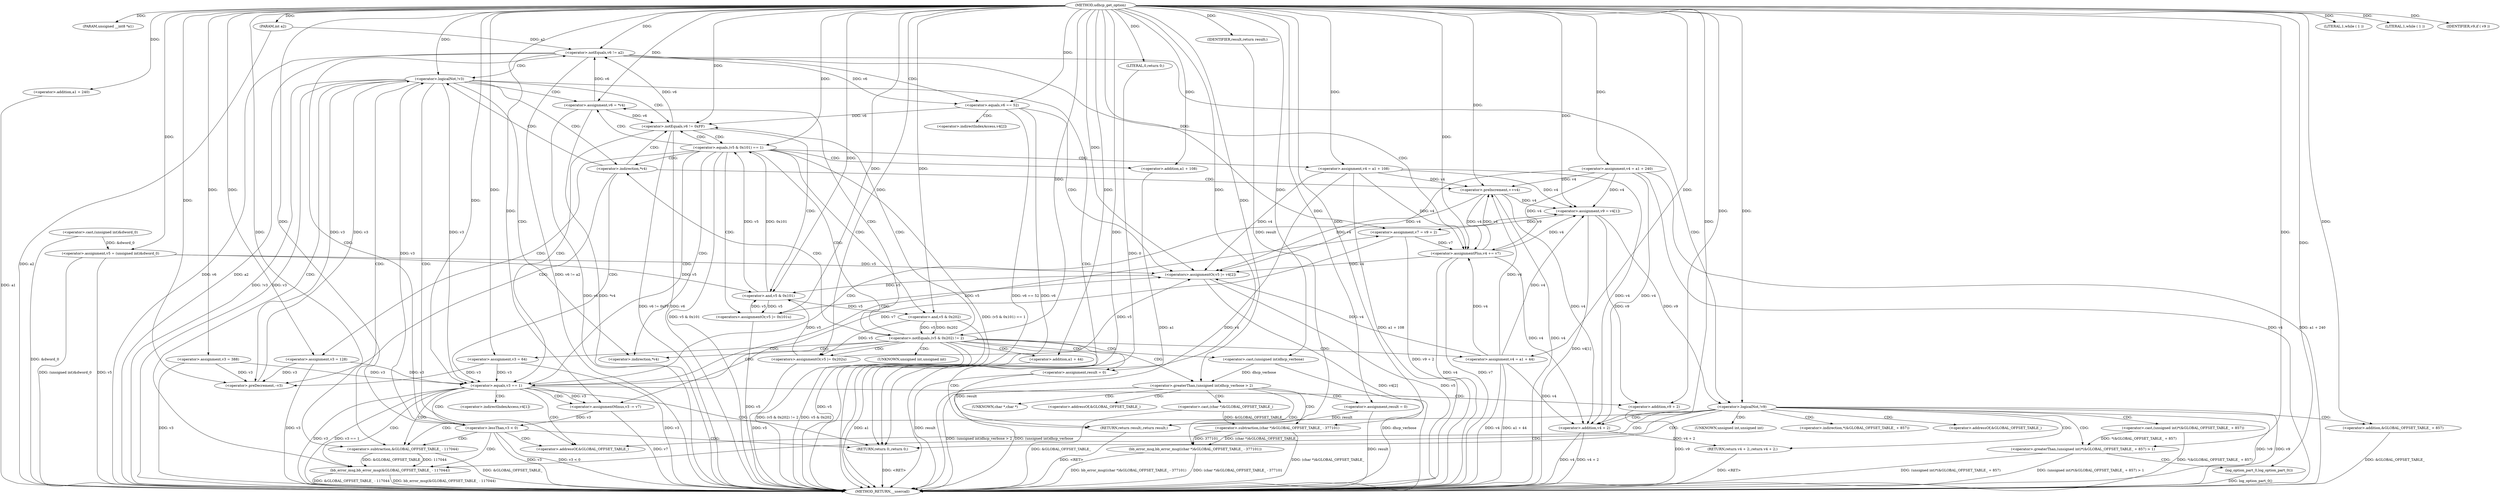 digraph udhcp_get_option {  
"1000108" [label = "(METHOD,udhcp_get_option)" ]
"1000292" [label = "(METHOD_RETURN,__usercall)" ]
"1000109" [label = "(PARAM,unsigned __int8 *a1)" ]
"1000110" [label = "(PARAM,int a2)" ]
"1000119" [label = "(<operator>.assignment,v3 = 388)" ]
"1000122" [label = "(<operator>.assignment,v4 = a1 + 240)" ]
"1000124" [label = "(<operator>.addition,a1 + 240)" ]
"1000127" [label = "(<operator>.assignment,v5 = (unsigned int)&dword_0)" ]
"1000129" [label = "(<operator>.cast,(unsigned int)&dword_0)" ]
"1000134" [label = "(LITERAL,1,while ( 1 ))" ]
"1000137" [label = "(LITERAL,1,while ( 1 ))" ]
"1000139" [label = "(<operator>.assignment,v6 = *v4)" ]
"1000147" [label = "(<operator>.preDecrement,--v3)" ]
"1000149" [label = "(<operator>.preIncrement,++v4)" ]
"1000153" [label = "(<operator>.logicalNot,!v3)" ]
"1000157" [label = "(<operator>.notEquals,v6 != 0xFF)" ]
"1000162" [label = "(<operator>.equals,(v5 & 0x101) == 1)" ]
"1000163" [label = "(<operator>.and,v5 & 0x101)" ]
"1000168" [label = "(<operators>.assignmentOr,v5 |= 0x101u)" ]
"1000171" [label = "(<operator>.assignment,v3 = 128)" ]
"1000174" [label = "(<operator>.assignment,v4 = a1 + 108)" ]
"1000176" [label = "(<operator>.addition,a1 + 108)" ]
"1000182" [label = "(<operator>.notEquals,(v5 & 0x202) != 2)" ]
"1000183" [label = "(<operator>.and,v5 & 0x202)" ]
"1000188" [label = "(<operator>.assignment,result = 0)" ]
"1000192" [label = "(<operator>.greaterThan,(unsigned int)dhcp_verbose > 2)" ]
"1000193" [label = "(<operator>.cast,(unsigned int)dhcp_verbose)" ]
"1000198" [label = "(bb_error_msg,bb_error_msg((char *)&GLOBAL_OFFSET_TABLE_ - 377101))" ]
"1000199" [label = "(<operator>.subtraction,(char *)&GLOBAL_OFFSET_TABLE_ - 377101)" ]
"1000200" [label = "(<operator>.cast,(char *)&GLOBAL_OFFSET_TABLE_)" ]
"1000205" [label = "(<operator>.assignment,result = 0)" ]
"1000208" [label = "(RETURN,return result;,return result;)" ]
"1000209" [label = "(IDENTIFIER,result,return result;)" ]
"1000210" [label = "(<operators>.assignmentOr,v5 |= 0x202u)" ]
"1000213" [label = "(<operator>.assignment,v3 = 64)" ]
"1000216" [label = "(<operator>.assignment,v4 = a1 + 44)" ]
"1000218" [label = "(<operator>.addition,a1 + 44)" ]
"1000222" [label = "(<operator>.equals,v3 == 1)" ]
"1000226" [label = "(<operator>.assignment,v9 = v4[1])" ]
"1000231" [label = "(<operator>.assignment,v7 = v9 + 2)" ]
"1000233" [label = "(<operator>.addition,v9 + 2)" ]
"1000236" [label = "(<operator>.assignmentMinus,v3 -= v7)" ]
"1000240" [label = "(<operator>.lessThan,v3 < 0)" ]
"1000245" [label = "(<operator>.notEquals,v6 != a2)" ]
"1000250" [label = "(<operator>.equals,v6 == 52)" ]
"1000255" [label = "(IDENTIFIER,v9,if ( v9 ))" ]
"1000256" [label = "(<operators>.assignmentOr,v5 |= v4[2])" ]
"1000261" [label = "(<operator>.assignmentPlus,v4 += v7)" ]
"1000266" [label = "(<operator>.logicalNot,!v9)" ]
"1000270" [label = "(bb_error_msg,bb_error_msg(&GLOBAL_OFFSET_TABLE_ - 117044))" ]
"1000271" [label = "(<operator>.subtraction,&GLOBAL_OFFSET_TABLE_ - 117044)" ]
"1000275" [label = "(RETURN,return 0;,return 0;)" ]
"1000276" [label = "(LITERAL,0,return 0;)" ]
"1000278" [label = "(<operator>.greaterThan,(unsigned int)*(&GLOBAL_OFFSET_TABLE_ + 857) > 1)" ]
"1000279" [label = "(<operator>.cast,(unsigned int)*(&GLOBAL_OFFSET_TABLE_ + 857))" ]
"1000282" [label = "(<operator>.addition,&GLOBAL_OFFSET_TABLE_ + 857)" ]
"1000287" [label = "(log_option_part_0,log_option_part_0())" ]
"1000288" [label = "(RETURN,return v4 + 2;,return v4 + 2;)" ]
"1000289" [label = "(<operator>.addition,v4 + 2)" ]
"1000141" [label = "(<operator>.indirection,*v4)" ]
"1000144" [label = "(<operator>.indirection,*v4)" ]
"1000194" [label = "(UNKNOWN,unsigned int,unsigned int)" ]
"1000201" [label = "(UNKNOWN,char *,char *)" ]
"1000202" [label = "(<operator>.addressOf,&GLOBAL_OFFSET_TABLE_)" ]
"1000228" [label = "(<operator>.indirectIndexAccess,v4[1])" ]
"1000258" [label = "(<operator>.indirectIndexAccess,v4[2])" ]
"1000272" [label = "(<operator>.addressOf,&GLOBAL_OFFSET_TABLE_)" ]
"1000280" [label = "(UNKNOWN,unsigned int,unsigned int)" ]
"1000281" [label = "(<operator>.indirection,*(&GLOBAL_OFFSET_TABLE_ + 857))" ]
"1000283" [label = "(<operator>.addressOf,&GLOBAL_OFFSET_TABLE_)" ]
  "1000275" -> "1000292"  [ label = "DDG: <RET>"] 
  "1000288" -> "1000292"  [ label = "DDG: <RET>"] 
  "1000208" -> "1000292"  [ label = "DDG: <RET>"] 
  "1000289" -> "1000292"  [ label = "DDG: v4 + 2"] 
  "1000222" -> "1000292"  [ label = "DDG: v3 == 1"] 
  "1000205" -> "1000292"  [ label = "DDG: result"] 
  "1000226" -> "1000292"  [ label = "DDG: v4[1]"] 
  "1000193" -> "1000292"  [ label = "DDG: dhcp_verbose"] 
  "1000250" -> "1000292"  [ label = "DDG: v6"] 
  "1000266" -> "1000292"  [ label = "DDG: v9"] 
  "1000216" -> "1000292"  [ label = "DDG: a1 + 44"] 
  "1000199" -> "1000292"  [ label = "DDG: (char *)&GLOBAL_OFFSET_TABLE_"] 
  "1000127" -> "1000292"  [ label = "DDG: v5"] 
  "1000198" -> "1000292"  [ label = "DDG: (char *)&GLOBAL_OFFSET_TABLE_ - 377101"] 
  "1000119" -> "1000292"  [ label = "DDG: v3"] 
  "1000162" -> "1000292"  [ label = "DDG: v5 & 0x101"] 
  "1000222" -> "1000292"  [ label = "DDG: v3"] 
  "1000188" -> "1000292"  [ label = "DDG: result"] 
  "1000122" -> "1000292"  [ label = "DDG: a1 + 240"] 
  "1000231" -> "1000292"  [ label = "DDG: v9 + 2"] 
  "1000256" -> "1000292"  [ label = "DDG: v4[2]"] 
  "1000183" -> "1000292"  [ label = "DDG: v5"] 
  "1000216" -> "1000292"  [ label = "DDG: v4"] 
  "1000210" -> "1000292"  [ label = "DDG: v5"] 
  "1000245" -> "1000292"  [ label = "DDG: v6"] 
  "1000157" -> "1000292"  [ label = "DDG: v6 != 0xFF"] 
  "1000289" -> "1000292"  [ label = "DDG: v4"] 
  "1000233" -> "1000292"  [ label = "DDG: v9"] 
  "1000282" -> "1000292"  [ label = "DDG: &GLOBAL_OFFSET_TABLE_"] 
  "1000271" -> "1000292"  [ label = "DDG: &GLOBAL_OFFSET_TABLE_"] 
  "1000213" -> "1000292"  [ label = "DDG: v3"] 
  "1000270" -> "1000292"  [ label = "DDG: bb_error_msg(&GLOBAL_OFFSET_TABLE_ - 117044)"] 
  "1000266" -> "1000292"  [ label = "DDG: !v9"] 
  "1000153" -> "1000292"  [ label = "DDG: !v3"] 
  "1000240" -> "1000292"  [ label = "DDG: v3"] 
  "1000110" -> "1000292"  [ label = "DDG: a2"] 
  "1000250" -> "1000292"  [ label = "DDG: v6 == 52"] 
  "1000182" -> "1000292"  [ label = "DDG: v5 & 0x202"] 
  "1000149" -> "1000292"  [ label = "DDG: v4"] 
  "1000182" -> "1000292"  [ label = "DDG: (v5 & 0x202) != 2"] 
  "1000157" -> "1000292"  [ label = "DDG: v6"] 
  "1000245" -> "1000292"  [ label = "DDG: a2"] 
  "1000270" -> "1000292"  [ label = "DDG: &GLOBAL_OFFSET_TABLE_ - 117044"] 
  "1000261" -> "1000292"  [ label = "DDG: v7"] 
  "1000192" -> "1000292"  [ label = "DDG: (unsigned int)dhcp_verbose"] 
  "1000278" -> "1000292"  [ label = "DDG: (unsigned int)*(&GLOBAL_OFFSET_TABLE_ + 857)"] 
  "1000129" -> "1000292"  [ label = "DDG: &dword_0"] 
  "1000287" -> "1000292"  [ label = "DDG: log_option_part_0()"] 
  "1000198" -> "1000292"  [ label = "DDG: bb_error_msg((char *)&GLOBAL_OFFSET_TABLE_ - 377101)"] 
  "1000256" -> "1000292"  [ label = "DDG: v5"] 
  "1000279" -> "1000292"  [ label = "DDG: *(&GLOBAL_OFFSET_TABLE_ + 857)"] 
  "1000139" -> "1000292"  [ label = "DDG: *v4"] 
  "1000124" -> "1000292"  [ label = "DDG: a1"] 
  "1000192" -> "1000292"  [ label = "DDG: (unsigned int)dhcp_verbose > 2"] 
  "1000176" -> "1000292"  [ label = "DDG: a1"] 
  "1000174" -> "1000292"  [ label = "DDG: a1 + 108"] 
  "1000168" -> "1000292"  [ label = "DDG: v5"] 
  "1000139" -> "1000292"  [ label = "DDG: v6"] 
  "1000278" -> "1000292"  [ label = "DDG: (unsigned int)*(&GLOBAL_OFFSET_TABLE_ + 857) > 1"] 
  "1000127" -> "1000292"  [ label = "DDG: (unsigned int)&dword_0"] 
  "1000236" -> "1000292"  [ label = "DDG: v7"] 
  "1000171" -> "1000292"  [ label = "DDG: v3"] 
  "1000200" -> "1000292"  [ label = "DDG: &GLOBAL_OFFSET_TABLE_"] 
  "1000174" -> "1000292"  [ label = "DDG: v4"] 
  "1000261" -> "1000292"  [ label = "DDG: v4"] 
  "1000153" -> "1000292"  [ label = "DDG: v3"] 
  "1000240" -> "1000292"  [ label = "DDG: v3 < 0"] 
  "1000245" -> "1000292"  [ label = "DDG: v6 != a2"] 
  "1000122" -> "1000292"  [ label = "DDG: v4"] 
  "1000218" -> "1000292"  [ label = "DDG: a1"] 
  "1000162" -> "1000292"  [ label = "DDG: (v5 & 0x101) == 1"] 
  "1000108" -> "1000109"  [ label = "DDG: "] 
  "1000108" -> "1000110"  [ label = "DDG: "] 
  "1000108" -> "1000119"  [ label = "DDG: "] 
  "1000108" -> "1000122"  [ label = "DDG: "] 
  "1000108" -> "1000124"  [ label = "DDG: "] 
  "1000129" -> "1000127"  [ label = "DDG: &dword_0"] 
  "1000108" -> "1000127"  [ label = "DDG: "] 
  "1000108" -> "1000134"  [ label = "DDG: "] 
  "1000108" -> "1000137"  [ label = "DDG: "] 
  "1000108" -> "1000139"  [ label = "DDG: "] 
  "1000119" -> "1000147"  [ label = "DDG: v3"] 
  "1000213" -> "1000147"  [ label = "DDG: v3"] 
  "1000171" -> "1000147"  [ label = "DDG: v3"] 
  "1000153" -> "1000147"  [ label = "DDG: v3"] 
  "1000108" -> "1000147"  [ label = "DDG: "] 
  "1000216" -> "1000149"  [ label = "DDG: v4"] 
  "1000122" -> "1000149"  [ label = "DDG: v4"] 
  "1000174" -> "1000149"  [ label = "DDG: v4"] 
  "1000261" -> "1000149"  [ label = "DDG: v4"] 
  "1000108" -> "1000149"  [ label = "DDG: "] 
  "1000240" -> "1000153"  [ label = "DDG: v3"] 
  "1000147" -> "1000153"  [ label = "DDG: v3"] 
  "1000108" -> "1000153"  [ label = "DDG: "] 
  "1000139" -> "1000157"  [ label = "DDG: v6"] 
  "1000250" -> "1000157"  [ label = "DDG: v6"] 
  "1000108" -> "1000157"  [ label = "DDG: "] 
  "1000163" -> "1000162"  [ label = "DDG: v5"] 
  "1000163" -> "1000162"  [ label = "DDG: 0x101"] 
  "1000127" -> "1000163"  [ label = "DDG: v5"] 
  "1000210" -> "1000163"  [ label = "DDG: v5"] 
  "1000256" -> "1000163"  [ label = "DDG: v5"] 
  "1000168" -> "1000163"  [ label = "DDG: v5"] 
  "1000108" -> "1000163"  [ label = "DDG: "] 
  "1000108" -> "1000162"  [ label = "DDG: "] 
  "1000108" -> "1000168"  [ label = "DDG: "] 
  "1000163" -> "1000168"  [ label = "DDG: v5"] 
  "1000108" -> "1000171"  [ label = "DDG: "] 
  "1000108" -> "1000174"  [ label = "DDG: "] 
  "1000108" -> "1000176"  [ label = "DDG: "] 
  "1000183" -> "1000182"  [ label = "DDG: v5"] 
  "1000183" -> "1000182"  [ label = "DDG: 0x202"] 
  "1000163" -> "1000183"  [ label = "DDG: v5"] 
  "1000108" -> "1000183"  [ label = "DDG: "] 
  "1000108" -> "1000182"  [ label = "DDG: "] 
  "1000108" -> "1000188"  [ label = "DDG: "] 
  "1000193" -> "1000192"  [ label = "DDG: dhcp_verbose"] 
  "1000108" -> "1000193"  [ label = "DDG: "] 
  "1000108" -> "1000192"  [ label = "DDG: "] 
  "1000199" -> "1000198"  [ label = "DDG: (char *)&GLOBAL_OFFSET_TABLE_"] 
  "1000199" -> "1000198"  [ label = "DDG: 377101"] 
  "1000200" -> "1000199"  [ label = "DDG: &GLOBAL_OFFSET_TABLE_"] 
  "1000108" -> "1000199"  [ label = "DDG: "] 
  "1000108" -> "1000205"  [ label = "DDG: "] 
  "1000209" -> "1000208"  [ label = "DDG: result"] 
  "1000188" -> "1000208"  [ label = "DDG: result"] 
  "1000205" -> "1000208"  [ label = "DDG: result"] 
  "1000108" -> "1000209"  [ label = "DDG: "] 
  "1000108" -> "1000210"  [ label = "DDG: "] 
  "1000183" -> "1000210"  [ label = "DDG: v5"] 
  "1000108" -> "1000213"  [ label = "DDG: "] 
  "1000108" -> "1000216"  [ label = "DDG: "] 
  "1000108" -> "1000218"  [ label = "DDG: "] 
  "1000119" -> "1000222"  [ label = "DDG: v3"] 
  "1000213" -> "1000222"  [ label = "DDG: v3"] 
  "1000171" -> "1000222"  [ label = "DDG: v3"] 
  "1000153" -> "1000222"  [ label = "DDG: v3"] 
  "1000108" -> "1000222"  [ label = "DDG: "] 
  "1000216" -> "1000226"  [ label = "DDG: v4"] 
  "1000149" -> "1000226"  [ label = "DDG: v4"] 
  "1000122" -> "1000226"  [ label = "DDG: v4"] 
  "1000174" -> "1000226"  [ label = "DDG: v4"] 
  "1000261" -> "1000226"  [ label = "DDG: v4"] 
  "1000108" -> "1000226"  [ label = "DDG: "] 
  "1000226" -> "1000231"  [ label = "DDG: v9"] 
  "1000108" -> "1000231"  [ label = "DDG: "] 
  "1000226" -> "1000233"  [ label = "DDG: v9"] 
  "1000108" -> "1000233"  [ label = "DDG: "] 
  "1000231" -> "1000236"  [ label = "DDG: v7"] 
  "1000108" -> "1000236"  [ label = "DDG: "] 
  "1000222" -> "1000236"  [ label = "DDG: v3"] 
  "1000236" -> "1000240"  [ label = "DDG: v3"] 
  "1000108" -> "1000240"  [ label = "DDG: "] 
  "1000157" -> "1000245"  [ label = "DDG: v6"] 
  "1000139" -> "1000245"  [ label = "DDG: v6"] 
  "1000108" -> "1000245"  [ label = "DDG: "] 
  "1000110" -> "1000245"  [ label = "DDG: a2"] 
  "1000245" -> "1000250"  [ label = "DDG: v6"] 
  "1000108" -> "1000250"  [ label = "DDG: "] 
  "1000108" -> "1000255"  [ label = "DDG: "] 
  "1000216" -> "1000256"  [ label = "DDG: v4"] 
  "1000149" -> "1000256"  [ label = "DDG: v4"] 
  "1000122" -> "1000256"  [ label = "DDG: v4"] 
  "1000174" -> "1000256"  [ label = "DDG: v4"] 
  "1000261" -> "1000256"  [ label = "DDG: v4"] 
  "1000127" -> "1000256"  [ label = "DDG: v5"] 
  "1000210" -> "1000256"  [ label = "DDG: v5"] 
  "1000168" -> "1000256"  [ label = "DDG: v5"] 
  "1000108" -> "1000256"  [ label = "DDG: "] 
  "1000108" -> "1000261"  [ label = "DDG: "] 
  "1000231" -> "1000261"  [ label = "DDG: v7"] 
  "1000216" -> "1000261"  [ label = "DDG: v4"] 
  "1000149" -> "1000261"  [ label = "DDG: v4"] 
  "1000122" -> "1000261"  [ label = "DDG: v4"] 
  "1000174" -> "1000261"  [ label = "DDG: v4"] 
  "1000108" -> "1000266"  [ label = "DDG: "] 
  "1000226" -> "1000266"  [ label = "DDG: v9"] 
  "1000271" -> "1000270"  [ label = "DDG: &GLOBAL_OFFSET_TABLE_"] 
  "1000271" -> "1000270"  [ label = "DDG: 117044"] 
  "1000108" -> "1000271"  [ label = "DDG: "] 
  "1000276" -> "1000275"  [ label = "DDG: 0"] 
  "1000108" -> "1000275"  [ label = "DDG: "] 
  "1000108" -> "1000276"  [ label = "DDG: "] 
  "1000279" -> "1000278"  [ label = "DDG: *(&GLOBAL_OFFSET_TABLE_ + 857)"] 
  "1000108" -> "1000282"  [ label = "DDG: "] 
  "1000108" -> "1000278"  [ label = "DDG: "] 
  "1000108" -> "1000287"  [ label = "DDG: "] 
  "1000289" -> "1000288"  [ label = "DDG: v4 + 2"] 
  "1000216" -> "1000289"  [ label = "DDG: v4"] 
  "1000149" -> "1000289"  [ label = "DDG: v4"] 
  "1000122" -> "1000289"  [ label = "DDG: v4"] 
  "1000174" -> "1000289"  [ label = "DDG: v4"] 
  "1000261" -> "1000289"  [ label = "DDG: v4"] 
  "1000108" -> "1000289"  [ label = "DDG: "] 
  "1000144" -> "1000153"  [ label = "CDG: "] 
  "1000144" -> "1000149"  [ label = "CDG: "] 
  "1000144" -> "1000147"  [ label = "CDG: "] 
  "1000144" -> "1000222"  [ label = "CDG: "] 
  "1000144" -> "1000157"  [ label = "CDG: "] 
  "1000153" -> "1000272"  [ label = "CDG: "] 
  "1000153" -> "1000271"  [ label = "CDG: "] 
  "1000153" -> "1000270"  [ label = "CDG: "] 
  "1000153" -> "1000275"  [ label = "CDG: "] 
  "1000153" -> "1000144"  [ label = "CDG: "] 
  "1000153" -> "1000141"  [ label = "CDG: "] 
  "1000153" -> "1000139"  [ label = "CDG: "] 
  "1000153" -> "1000157"  [ label = "CDG: "] 
  "1000157" -> "1000163"  [ label = "CDG: "] 
  "1000157" -> "1000162"  [ label = "CDG: "] 
  "1000157" -> "1000222"  [ label = "CDG: "] 
  "1000162" -> "1000176"  [ label = "CDG: "] 
  "1000162" -> "1000174"  [ label = "CDG: "] 
  "1000162" -> "1000171"  [ label = "CDG: "] 
  "1000162" -> "1000168"  [ label = "CDG: "] 
  "1000162" -> "1000183"  [ label = "CDG: "] 
  "1000162" -> "1000182"  [ label = "CDG: "] 
  "1000162" -> "1000222"  [ label = "CDG: "] 
  "1000162" -> "1000144"  [ label = "CDG: "] 
  "1000162" -> "1000141"  [ label = "CDG: "] 
  "1000162" -> "1000139"  [ label = "CDG: "] 
  "1000162" -> "1000157"  [ label = "CDG: "] 
  "1000182" -> "1000192"  [ label = "CDG: "] 
  "1000182" -> "1000188"  [ label = "CDG: "] 
  "1000182" -> "1000208"  [ label = "CDG: "] 
  "1000182" -> "1000194"  [ label = "CDG: "] 
  "1000182" -> "1000193"  [ label = "CDG: "] 
  "1000182" -> "1000218"  [ label = "CDG: "] 
  "1000182" -> "1000216"  [ label = "CDG: "] 
  "1000182" -> "1000213"  [ label = "CDG: "] 
  "1000182" -> "1000210"  [ label = "CDG: "] 
  "1000182" -> "1000222"  [ label = "CDG: "] 
  "1000182" -> "1000144"  [ label = "CDG: "] 
  "1000182" -> "1000141"  [ label = "CDG: "] 
  "1000182" -> "1000139"  [ label = "CDG: "] 
  "1000182" -> "1000157"  [ label = "CDG: "] 
  "1000192" -> "1000205"  [ label = "CDG: "] 
  "1000192" -> "1000202"  [ label = "CDG: "] 
  "1000192" -> "1000201"  [ label = "CDG: "] 
  "1000192" -> "1000200"  [ label = "CDG: "] 
  "1000192" -> "1000199"  [ label = "CDG: "] 
  "1000192" -> "1000198"  [ label = "CDG: "] 
  "1000222" -> "1000240"  [ label = "CDG: "] 
  "1000222" -> "1000236"  [ label = "CDG: "] 
  "1000222" -> "1000233"  [ label = "CDG: "] 
  "1000222" -> "1000231"  [ label = "CDG: "] 
  "1000222" -> "1000228"  [ label = "CDG: "] 
  "1000222" -> "1000226"  [ label = "CDG: "] 
  "1000222" -> "1000272"  [ label = "CDG: "] 
  "1000222" -> "1000271"  [ label = "CDG: "] 
  "1000222" -> "1000270"  [ label = "CDG: "] 
  "1000222" -> "1000275"  [ label = "CDG: "] 
  "1000240" -> "1000245"  [ label = "CDG: "] 
  "1000240" -> "1000272"  [ label = "CDG: "] 
  "1000240" -> "1000271"  [ label = "CDG: "] 
  "1000240" -> "1000270"  [ label = "CDG: "] 
  "1000240" -> "1000275"  [ label = "CDG: "] 
  "1000245" -> "1000250"  [ label = "CDG: "] 
  "1000245" -> "1000266"  [ label = "CDG: "] 
  "1000245" -> "1000261"  [ label = "CDG: "] 
  "1000245" -> "1000153"  [ label = "CDG: "] 
  "1000250" -> "1000256"  [ label = "CDG: "] 
  "1000250" -> "1000258"  [ label = "CDG: "] 
  "1000266" -> "1000272"  [ label = "CDG: "] 
  "1000266" -> "1000271"  [ label = "CDG: "] 
  "1000266" -> "1000270"  [ label = "CDG: "] 
  "1000266" -> "1000288"  [ label = "CDG: "] 
  "1000266" -> "1000283"  [ label = "CDG: "] 
  "1000266" -> "1000282"  [ label = "CDG: "] 
  "1000266" -> "1000281"  [ label = "CDG: "] 
  "1000266" -> "1000280"  [ label = "CDG: "] 
  "1000266" -> "1000279"  [ label = "CDG: "] 
  "1000266" -> "1000278"  [ label = "CDG: "] 
  "1000266" -> "1000275"  [ label = "CDG: "] 
  "1000266" -> "1000289"  [ label = "CDG: "] 
  "1000278" -> "1000287"  [ label = "CDG: "] 
}
